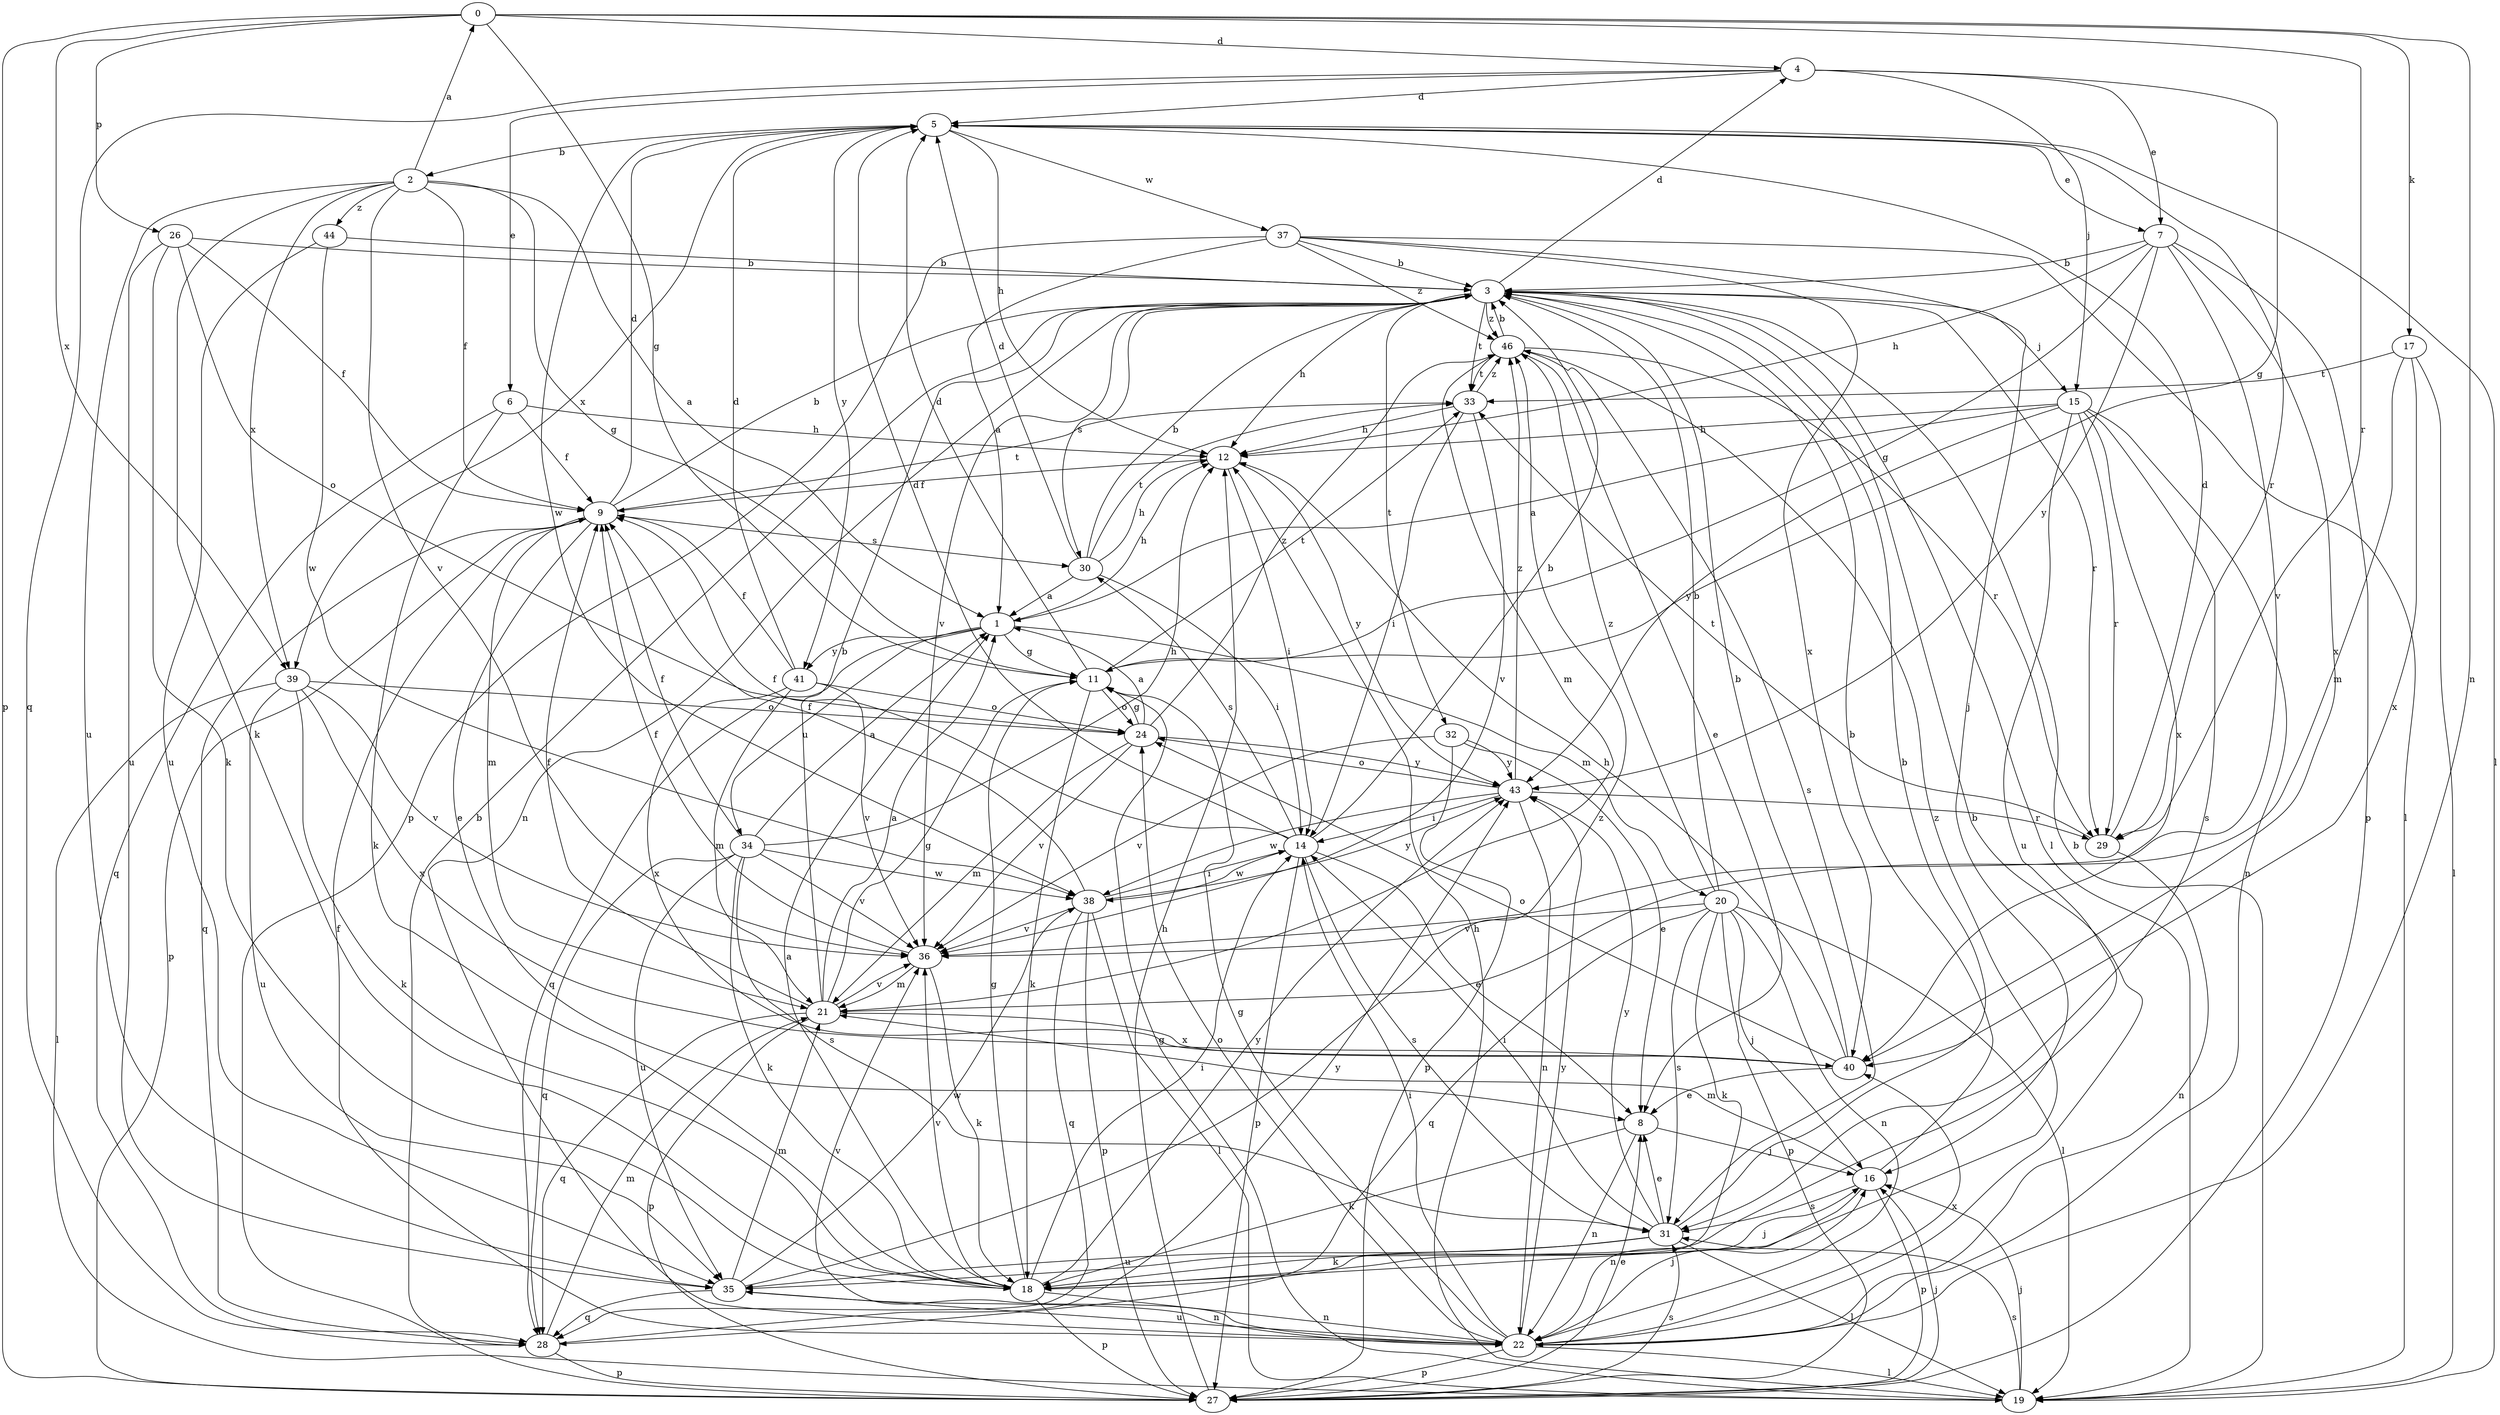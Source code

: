 strict digraph  {
0;
1;
2;
3;
4;
5;
6;
7;
8;
9;
11;
12;
14;
15;
16;
17;
18;
19;
20;
21;
22;
24;
26;
27;
28;
29;
30;
31;
32;
33;
34;
35;
36;
37;
38;
39;
40;
41;
43;
44;
46;
0 -> 4  [label=d];
0 -> 11  [label=g];
0 -> 17  [label=k];
0 -> 22  [label=n];
0 -> 26  [label=p];
0 -> 27  [label=p];
0 -> 29  [label=r];
0 -> 39  [label=x];
1 -> 11  [label=g];
1 -> 12  [label=h];
1 -> 20  [label=m];
1 -> 28  [label=q];
1 -> 34  [label=u];
1 -> 41  [label=y];
2 -> 0  [label=a];
2 -> 1  [label=a];
2 -> 9  [label=f];
2 -> 11  [label=g];
2 -> 18  [label=k];
2 -> 35  [label=u];
2 -> 36  [label=v];
2 -> 39  [label=x];
2 -> 44  [label=z];
3 -> 4  [label=d];
3 -> 12  [label=h];
3 -> 15  [label=j];
3 -> 19  [label=l];
3 -> 22  [label=n];
3 -> 29  [label=r];
3 -> 30  [label=s];
3 -> 32  [label=t];
3 -> 33  [label=t];
3 -> 36  [label=v];
3 -> 46  [label=z];
4 -> 5  [label=d];
4 -> 6  [label=e];
4 -> 7  [label=e];
4 -> 11  [label=g];
4 -> 15  [label=j];
4 -> 28  [label=q];
5 -> 2  [label=b];
5 -> 7  [label=e];
5 -> 12  [label=h];
5 -> 19  [label=l];
5 -> 29  [label=r];
5 -> 37  [label=w];
5 -> 38  [label=w];
5 -> 39  [label=x];
5 -> 41  [label=y];
6 -> 9  [label=f];
6 -> 12  [label=h];
6 -> 18  [label=k];
6 -> 28  [label=q];
7 -> 3  [label=b];
7 -> 11  [label=g];
7 -> 12  [label=h];
7 -> 27  [label=p];
7 -> 36  [label=v];
7 -> 40  [label=x];
7 -> 43  [label=y];
8 -> 16  [label=j];
8 -> 18  [label=k];
8 -> 22  [label=n];
9 -> 3  [label=b];
9 -> 5  [label=d];
9 -> 8  [label=e];
9 -> 21  [label=m];
9 -> 27  [label=p];
9 -> 28  [label=q];
9 -> 30  [label=s];
9 -> 33  [label=t];
11 -> 5  [label=d];
11 -> 18  [label=k];
11 -> 24  [label=o];
11 -> 33  [label=t];
12 -> 9  [label=f];
12 -> 14  [label=i];
12 -> 43  [label=y];
14 -> 3  [label=b];
14 -> 5  [label=d];
14 -> 8  [label=e];
14 -> 9  [label=f];
14 -> 27  [label=p];
14 -> 30  [label=s];
14 -> 31  [label=s];
14 -> 38  [label=w];
15 -> 1  [label=a];
15 -> 12  [label=h];
15 -> 22  [label=n];
15 -> 29  [label=r];
15 -> 31  [label=s];
15 -> 35  [label=u];
15 -> 40  [label=x];
15 -> 43  [label=y];
16 -> 3  [label=b];
16 -> 21  [label=m];
16 -> 22  [label=n];
16 -> 27  [label=p];
16 -> 31  [label=s];
17 -> 19  [label=l];
17 -> 21  [label=m];
17 -> 33  [label=t];
17 -> 40  [label=x];
18 -> 1  [label=a];
18 -> 11  [label=g];
18 -> 14  [label=i];
18 -> 16  [label=j];
18 -> 22  [label=n];
18 -> 27  [label=p];
18 -> 36  [label=v];
18 -> 43  [label=y];
18 -> 46  [label=z];
19 -> 3  [label=b];
19 -> 11  [label=g];
19 -> 12  [label=h];
19 -> 16  [label=j];
19 -> 31  [label=s];
20 -> 3  [label=b];
20 -> 16  [label=j];
20 -> 18  [label=k];
20 -> 19  [label=l];
20 -> 22  [label=n];
20 -> 27  [label=p];
20 -> 28  [label=q];
20 -> 31  [label=s];
20 -> 36  [label=v];
20 -> 46  [label=z];
21 -> 1  [label=a];
21 -> 3  [label=b];
21 -> 9  [label=f];
21 -> 11  [label=g];
21 -> 27  [label=p];
21 -> 28  [label=q];
21 -> 36  [label=v];
21 -> 40  [label=x];
22 -> 3  [label=b];
22 -> 9  [label=f];
22 -> 11  [label=g];
22 -> 14  [label=i];
22 -> 16  [label=j];
22 -> 19  [label=l];
22 -> 24  [label=o];
22 -> 27  [label=p];
22 -> 35  [label=u];
22 -> 36  [label=v];
22 -> 40  [label=x];
22 -> 43  [label=y];
24 -> 1  [label=a];
24 -> 11  [label=g];
24 -> 21  [label=m];
24 -> 36  [label=v];
24 -> 43  [label=y];
24 -> 46  [label=z];
26 -> 3  [label=b];
26 -> 9  [label=f];
26 -> 18  [label=k];
26 -> 24  [label=o];
26 -> 35  [label=u];
27 -> 8  [label=e];
27 -> 12  [label=h];
27 -> 16  [label=j];
27 -> 31  [label=s];
28 -> 3  [label=b];
28 -> 21  [label=m];
28 -> 27  [label=p];
28 -> 43  [label=y];
29 -> 5  [label=d];
29 -> 22  [label=n];
29 -> 33  [label=t];
30 -> 1  [label=a];
30 -> 3  [label=b];
30 -> 5  [label=d];
30 -> 12  [label=h];
30 -> 14  [label=i];
30 -> 33  [label=t];
31 -> 3  [label=b];
31 -> 8  [label=e];
31 -> 14  [label=i];
31 -> 18  [label=k];
31 -> 19  [label=l];
31 -> 35  [label=u];
31 -> 43  [label=y];
32 -> 8  [label=e];
32 -> 27  [label=p];
32 -> 36  [label=v];
32 -> 43  [label=y];
33 -> 12  [label=h];
33 -> 14  [label=i];
33 -> 36  [label=v];
33 -> 46  [label=z];
34 -> 1  [label=a];
34 -> 9  [label=f];
34 -> 12  [label=h];
34 -> 18  [label=k];
34 -> 28  [label=q];
34 -> 31  [label=s];
34 -> 35  [label=u];
34 -> 36  [label=v];
34 -> 38  [label=w];
35 -> 21  [label=m];
35 -> 22  [label=n];
35 -> 28  [label=q];
35 -> 38  [label=w];
35 -> 46  [label=z];
36 -> 9  [label=f];
36 -> 18  [label=k];
36 -> 21  [label=m];
37 -> 1  [label=a];
37 -> 3  [label=b];
37 -> 16  [label=j];
37 -> 19  [label=l];
37 -> 27  [label=p];
37 -> 40  [label=x];
37 -> 46  [label=z];
38 -> 9  [label=f];
38 -> 14  [label=i];
38 -> 19  [label=l];
38 -> 27  [label=p];
38 -> 28  [label=q];
38 -> 36  [label=v];
38 -> 43  [label=y];
39 -> 18  [label=k];
39 -> 19  [label=l];
39 -> 24  [label=o];
39 -> 35  [label=u];
39 -> 36  [label=v];
39 -> 40  [label=x];
40 -> 3  [label=b];
40 -> 8  [label=e];
40 -> 12  [label=h];
40 -> 24  [label=o];
41 -> 5  [label=d];
41 -> 9  [label=f];
41 -> 21  [label=m];
41 -> 24  [label=o];
41 -> 36  [label=v];
41 -> 40  [label=x];
43 -> 14  [label=i];
43 -> 22  [label=n];
43 -> 24  [label=o];
43 -> 29  [label=r];
43 -> 38  [label=w];
43 -> 46  [label=z];
44 -> 3  [label=b];
44 -> 35  [label=u];
44 -> 38  [label=w];
46 -> 3  [label=b];
46 -> 8  [label=e];
46 -> 21  [label=m];
46 -> 29  [label=r];
46 -> 31  [label=s];
46 -> 33  [label=t];
}
